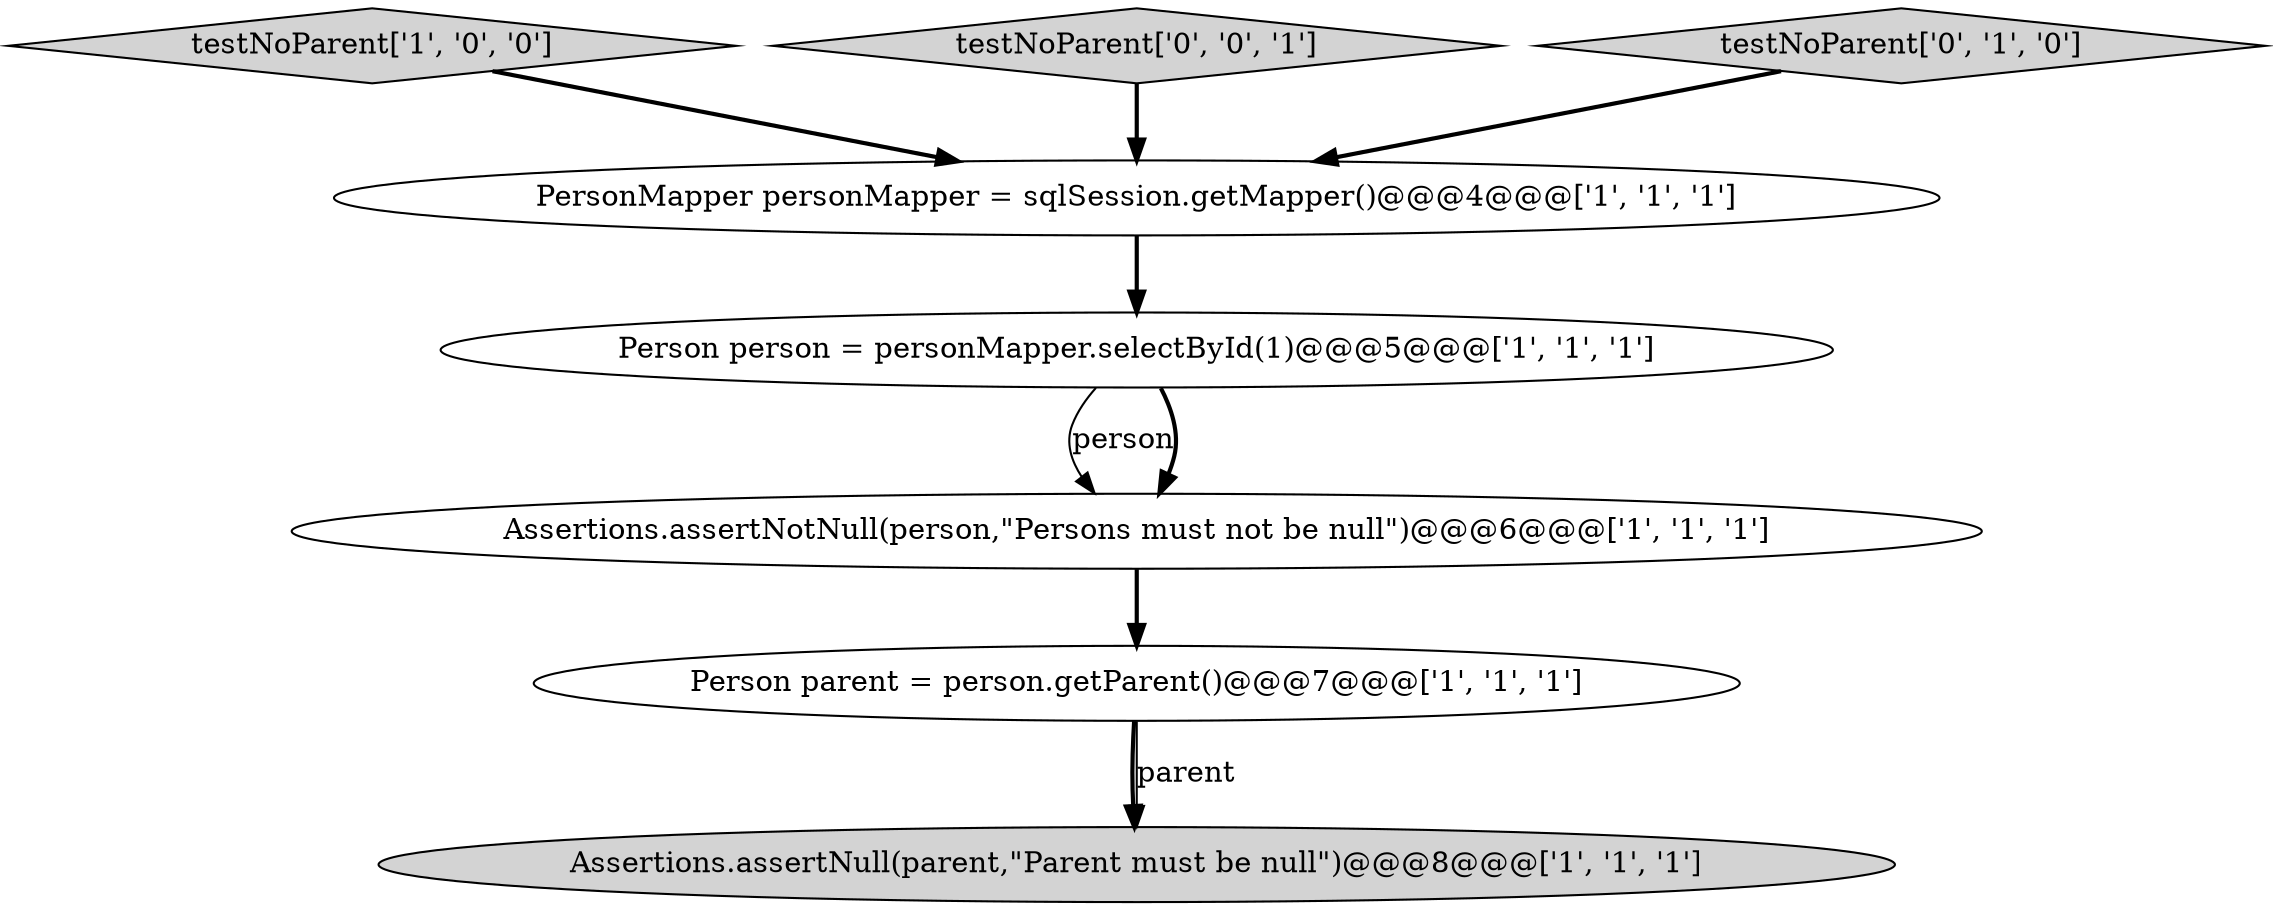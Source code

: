 digraph {
4 [style = filled, label = "testNoParent['1', '0', '0']", fillcolor = lightgray, shape = diamond image = "AAA0AAABBB1BBB"];
1 [style = filled, label = "Person parent = person.getParent()@@@7@@@['1', '1', '1']", fillcolor = white, shape = ellipse image = "AAA0AAABBB1BBB"];
0 [style = filled, label = "Assertions.assertNull(parent,\"Parent must be null\")@@@8@@@['1', '1', '1']", fillcolor = lightgray, shape = ellipse image = "AAA0AAABBB1BBB"];
7 [style = filled, label = "testNoParent['0', '0', '1']", fillcolor = lightgray, shape = diamond image = "AAA0AAABBB3BBB"];
6 [style = filled, label = "testNoParent['0', '1', '0']", fillcolor = lightgray, shape = diamond image = "AAA0AAABBB2BBB"];
3 [style = filled, label = "Person person = personMapper.selectById(1)@@@5@@@['1', '1', '1']", fillcolor = white, shape = ellipse image = "AAA0AAABBB1BBB"];
5 [style = filled, label = "PersonMapper personMapper = sqlSession.getMapper()@@@4@@@['1', '1', '1']", fillcolor = white, shape = ellipse image = "AAA0AAABBB1BBB"];
2 [style = filled, label = "Assertions.assertNotNull(person,\"Persons must not be null\")@@@6@@@['1', '1', '1']", fillcolor = white, shape = ellipse image = "AAA0AAABBB1BBB"];
5->3 [style = bold, label=""];
6->5 [style = bold, label=""];
7->5 [style = bold, label=""];
3->2 [style = solid, label="person"];
1->0 [style = bold, label=""];
3->2 [style = bold, label=""];
1->0 [style = solid, label="parent"];
4->5 [style = bold, label=""];
2->1 [style = bold, label=""];
}
